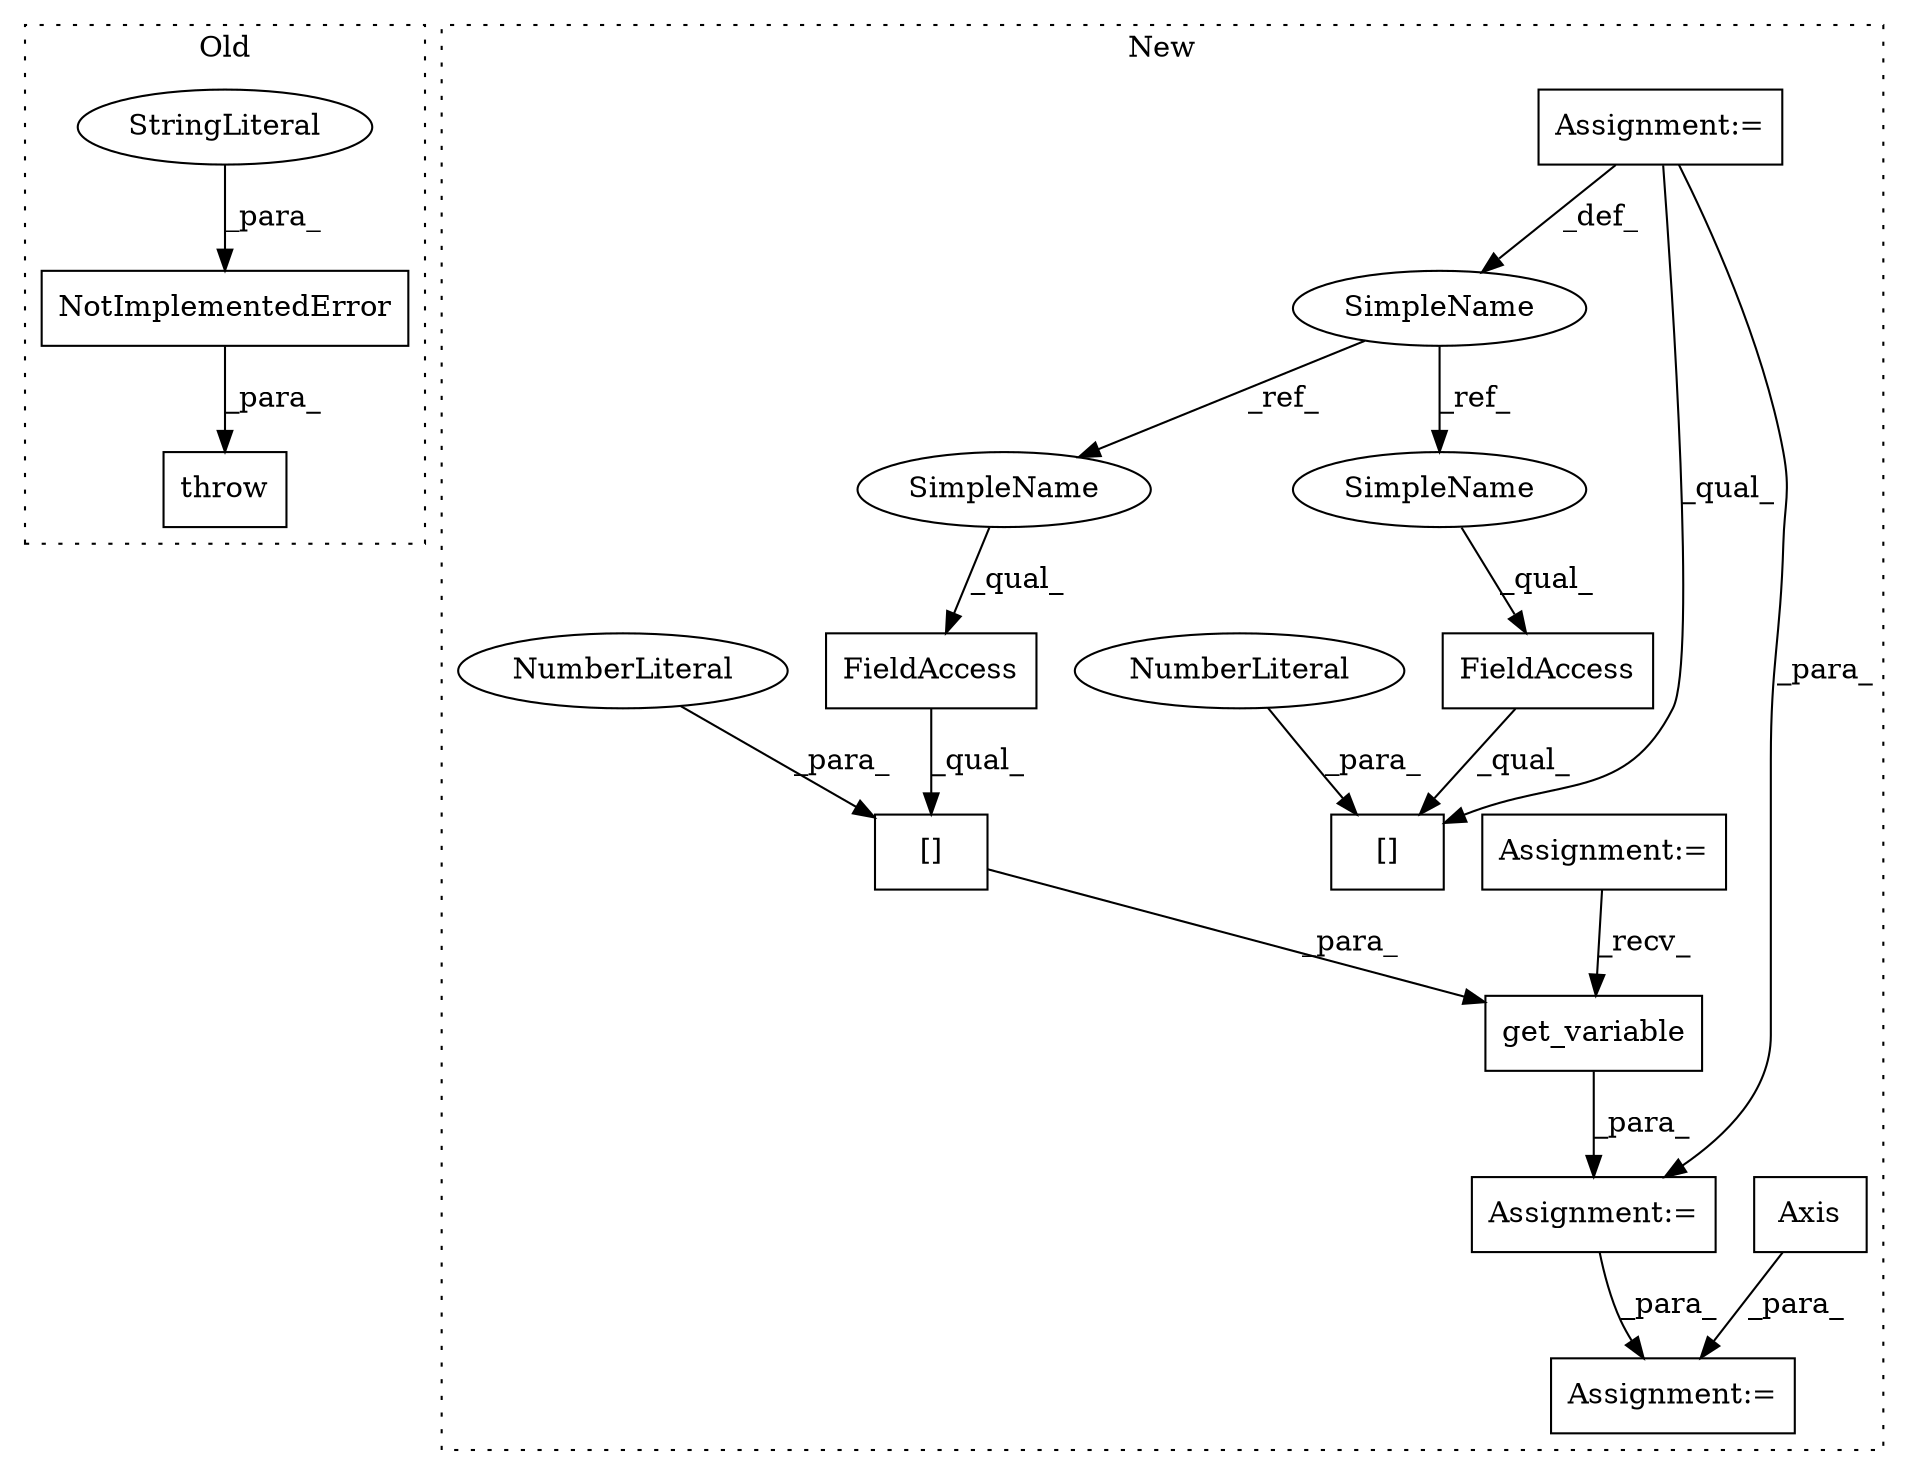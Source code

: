 digraph G {
subgraph cluster0 {
1 [label="throw" a="53" s="4447" l="6" shape="box"];
3 [label="NotImplementedError" a="32" s="4453,4546" l="20,1" shape="box"];
4 [label="StringLiteral" a="45" s="4473" l="73" shape="ellipse"];
label = "Old";
style="dotted";
}
subgraph cluster1 {
2 [label="Axis" a="32" s="4836" l="6" shape="box"];
5 [label="Assignment:=" a="7" s="4849" l="1" shape="box"];
6 [label="get_variable" a="32" s="4672,4701" l="13,1" shape="box"];
7 [label="[]" a="2" s="4685,4700" l="14,1" shape="box"];
8 [label="NumberLiteral" a="34" s="4699" l="1" shape="ellipse"];
9 [label="FieldAccess" a="22" s="4685" l="13" shape="box"];
10 [label="SimpleName" a="42" s="4636" l="7" shape="ellipse"];
11 [label="FieldAccess" a="22" s="5069" l="14" shape="box"];
12 [label="[]" a="2" s="5069,5085" l="15,1" shape="box"];
13 [label="NumberLiteral" a="34" s="5084" l="1" shape="ellipse"];
14 [label="Assignment:=" a="7" s="4636" l="7" shape="box"];
15 [label="Assignment:=" a="7" s="4661" l="1" shape="box"];
16 [label="Assignment:=" a="7" s="4582" l="9" shape="box"];
17 [label="SimpleName" a="42" s="5069" l="7" shape="ellipse"];
18 [label="SimpleName" a="42" s="4685" l="7" shape="ellipse"];
label = "New";
style="dotted";
}
2 -> 5 [label="_para_"];
3 -> 1 [label="_para_"];
4 -> 3 [label="_para_"];
6 -> 15 [label="_para_"];
7 -> 6 [label="_para_"];
8 -> 7 [label="_para_"];
9 -> 7 [label="_qual_"];
10 -> 18 [label="_ref_"];
10 -> 17 [label="_ref_"];
11 -> 12 [label="_qual_"];
13 -> 12 [label="_para_"];
14 -> 10 [label="_def_"];
14 -> 12 [label="_qual_"];
14 -> 15 [label="_para_"];
15 -> 5 [label="_para_"];
16 -> 6 [label="_recv_"];
17 -> 11 [label="_qual_"];
18 -> 9 [label="_qual_"];
}